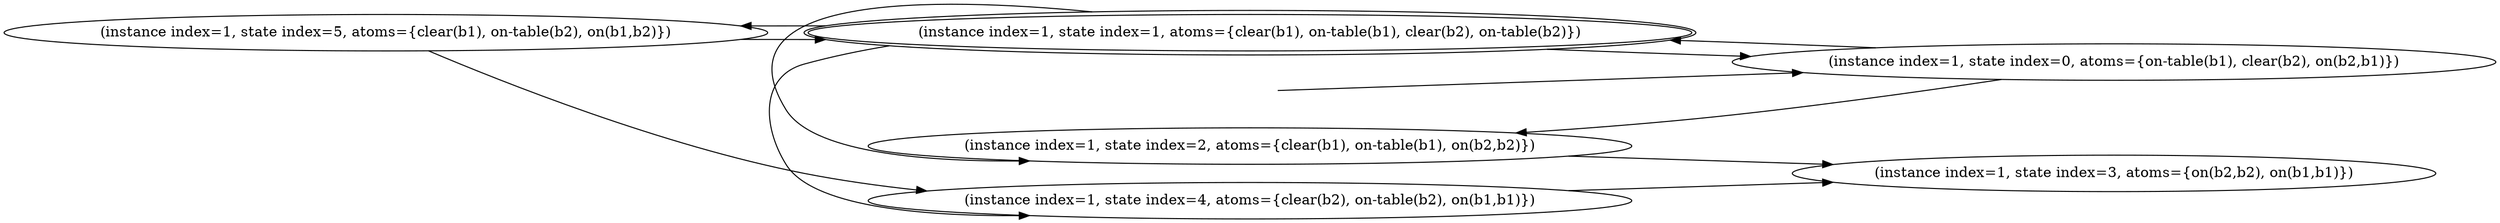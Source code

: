 digraph {
rankdir="LR"
s5[label="(instance index=1, state index=5, atoms={clear(b1), on-table(b2), on(b1,b2)})"]
s0[label="(instance index=1, state index=0, atoms={on-table(b1), clear(b2), on(b2,b1)})"]
s1[peripheries=2,label="(instance index=1, state index=1, atoms={clear(b1), on-table(b1), clear(b2), on-table(b2)})"]
s4[label="(instance index=1, state index=4, atoms={clear(b2), on-table(b2), on(b1,b1)})"]
s2[label="(instance index=1, state index=2, atoms={clear(b1), on-table(b1), on(b2,b2)})"]
s3[label="(instance index=1, state index=3, atoms={on(b2,b2), on(b1,b1)})"]
Dangling [ label = "", style = invis ]
{ rank = same; Dangling }
Dangling -> s0
{ rank = same; s0}
{ rank = same; s1,s4,s2}
{ rank = same; s3}
{
s5->s4
s5->s1
s0->s2
s0->s1
}
{
s1->s4
s1->s2
s1->s5
s1->s0
s4->s3
s2->s3
}
{
}
}
